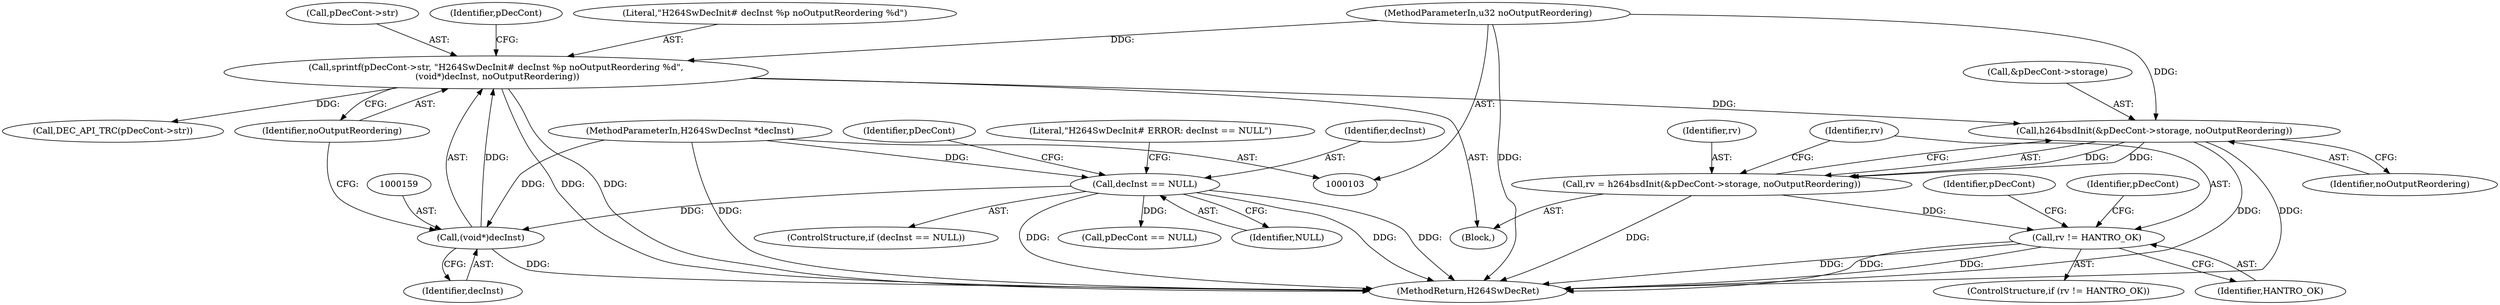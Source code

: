 digraph "0_Android_2b6f22dc64d456471a1dc6df09d515771d1427c8_2@pointer" {
"1000168" [label="(Call,h264bsdInit(&pDecCont->storage, noOutputReordering))"];
"1000153" [label="(Call,sprintf(pDecCont->str, \"H264SwDecInit# decInst %p noOutputReordering %d\",\n (void*)decInst, noOutputReordering))"];
"1000158" [label="(Call,(void*)decInst)"];
"1000128" [label="(Call,decInst == NULL)"];
"1000104" [label="(MethodParameterIn,H264SwDecInst *decInst)"];
"1000105" [label="(MethodParameterIn,u32 noOutputReordering)"];
"1000166" [label="(Call,rv = h264bsdInit(&pDecCont->storage, noOutputReordering))"];
"1000175" [label="(Call,rv != HANTRO_OK)"];
"1000104" [label="(MethodParameterIn,H264SwDecInst *decInst)"];
"1000133" [label="(Literal,\"H264SwDecInit# ERROR: decInst == NULL\")"];
"1000177" [label="(Identifier,HANTRO_OK)"];
"1000129" [label="(Identifier,decInst)"];
"1000154" [label="(Call,pDecCont->str)"];
"1000167" [label="(Identifier,rv)"];
"1000128" [label="(Call,decInst == NULL)"];
"1000213" [label="(MethodReturn,H264SwDecRet)"];
"1000145" [label="(Call,pDecCont == NULL)"];
"1000130" [label="(Identifier,NULL)"];
"1000127" [label="(ControlStructure,if (decInst == NULL))"];
"1000169" [label="(Call,&pDecCont->storage)"];
"1000174" [label="(ControlStructure,if (rv != HANTRO_OK))"];
"1000168" [label="(Call,h264bsdInit(&pDecCont->storage, noOutputReordering))"];
"1000153" [label="(Call,sprintf(pDecCont->str, \"H264SwDecInit# decInst %p noOutputReordering %d\",\n (void*)decInst, noOutputReordering))"];
"1000176" [label="(Identifier,rv)"];
"1000164" [label="(Identifier,pDecCont)"];
"1000175" [label="(Call,rv != HANTRO_OK)"];
"1000160" [label="(Identifier,decInst)"];
"1000173" [label="(Identifier,noOutputReordering)"];
"1000185" [label="(Identifier,pDecCont)"];
"1000158" [label="(Call,(void*)decInst)"];
"1000105" [label="(MethodParameterIn,u32 noOutputReordering)"];
"1000166" [label="(Call,rv = h264bsdInit(&pDecCont->storage, noOutputReordering))"];
"1000162" [label="(Call,DEC_API_TRC(pDecCont->str))"];
"1000157" [label="(Literal,\"H264SwDecInit# decInst %p noOutputReordering %d\")"];
"1000180" [label="(Identifier,pDecCont)"];
"1000137" [label="(Identifier,pDecCont)"];
"1000161" [label="(Identifier,noOutputReordering)"];
"1000106" [label="(Block,)"];
"1000168" -> "1000166"  [label="AST: "];
"1000168" -> "1000173"  [label="CFG: "];
"1000169" -> "1000168"  [label="AST: "];
"1000173" -> "1000168"  [label="AST: "];
"1000166" -> "1000168"  [label="CFG: "];
"1000168" -> "1000213"  [label="DDG: "];
"1000168" -> "1000213"  [label="DDG: "];
"1000168" -> "1000166"  [label="DDG: "];
"1000168" -> "1000166"  [label="DDG: "];
"1000153" -> "1000168"  [label="DDG: "];
"1000105" -> "1000168"  [label="DDG: "];
"1000153" -> "1000106"  [label="AST: "];
"1000153" -> "1000161"  [label="CFG: "];
"1000154" -> "1000153"  [label="AST: "];
"1000157" -> "1000153"  [label="AST: "];
"1000158" -> "1000153"  [label="AST: "];
"1000161" -> "1000153"  [label="AST: "];
"1000164" -> "1000153"  [label="CFG: "];
"1000153" -> "1000213"  [label="DDG: "];
"1000153" -> "1000213"  [label="DDG: "];
"1000158" -> "1000153"  [label="DDG: "];
"1000105" -> "1000153"  [label="DDG: "];
"1000153" -> "1000162"  [label="DDG: "];
"1000158" -> "1000160"  [label="CFG: "];
"1000159" -> "1000158"  [label="AST: "];
"1000160" -> "1000158"  [label="AST: "];
"1000161" -> "1000158"  [label="CFG: "];
"1000158" -> "1000213"  [label="DDG: "];
"1000128" -> "1000158"  [label="DDG: "];
"1000104" -> "1000158"  [label="DDG: "];
"1000128" -> "1000127"  [label="AST: "];
"1000128" -> "1000130"  [label="CFG: "];
"1000129" -> "1000128"  [label="AST: "];
"1000130" -> "1000128"  [label="AST: "];
"1000133" -> "1000128"  [label="CFG: "];
"1000137" -> "1000128"  [label="CFG: "];
"1000128" -> "1000213"  [label="DDG: "];
"1000128" -> "1000213"  [label="DDG: "];
"1000128" -> "1000213"  [label="DDG: "];
"1000104" -> "1000128"  [label="DDG: "];
"1000128" -> "1000145"  [label="DDG: "];
"1000104" -> "1000103"  [label="AST: "];
"1000104" -> "1000213"  [label="DDG: "];
"1000105" -> "1000103"  [label="AST: "];
"1000105" -> "1000213"  [label="DDG: "];
"1000166" -> "1000106"  [label="AST: "];
"1000167" -> "1000166"  [label="AST: "];
"1000176" -> "1000166"  [label="CFG: "];
"1000166" -> "1000213"  [label="DDG: "];
"1000166" -> "1000175"  [label="DDG: "];
"1000175" -> "1000174"  [label="AST: "];
"1000175" -> "1000177"  [label="CFG: "];
"1000176" -> "1000175"  [label="AST: "];
"1000177" -> "1000175"  [label="AST: "];
"1000180" -> "1000175"  [label="CFG: "];
"1000185" -> "1000175"  [label="CFG: "];
"1000175" -> "1000213"  [label="DDG: "];
"1000175" -> "1000213"  [label="DDG: "];
"1000175" -> "1000213"  [label="DDG: "];
}
